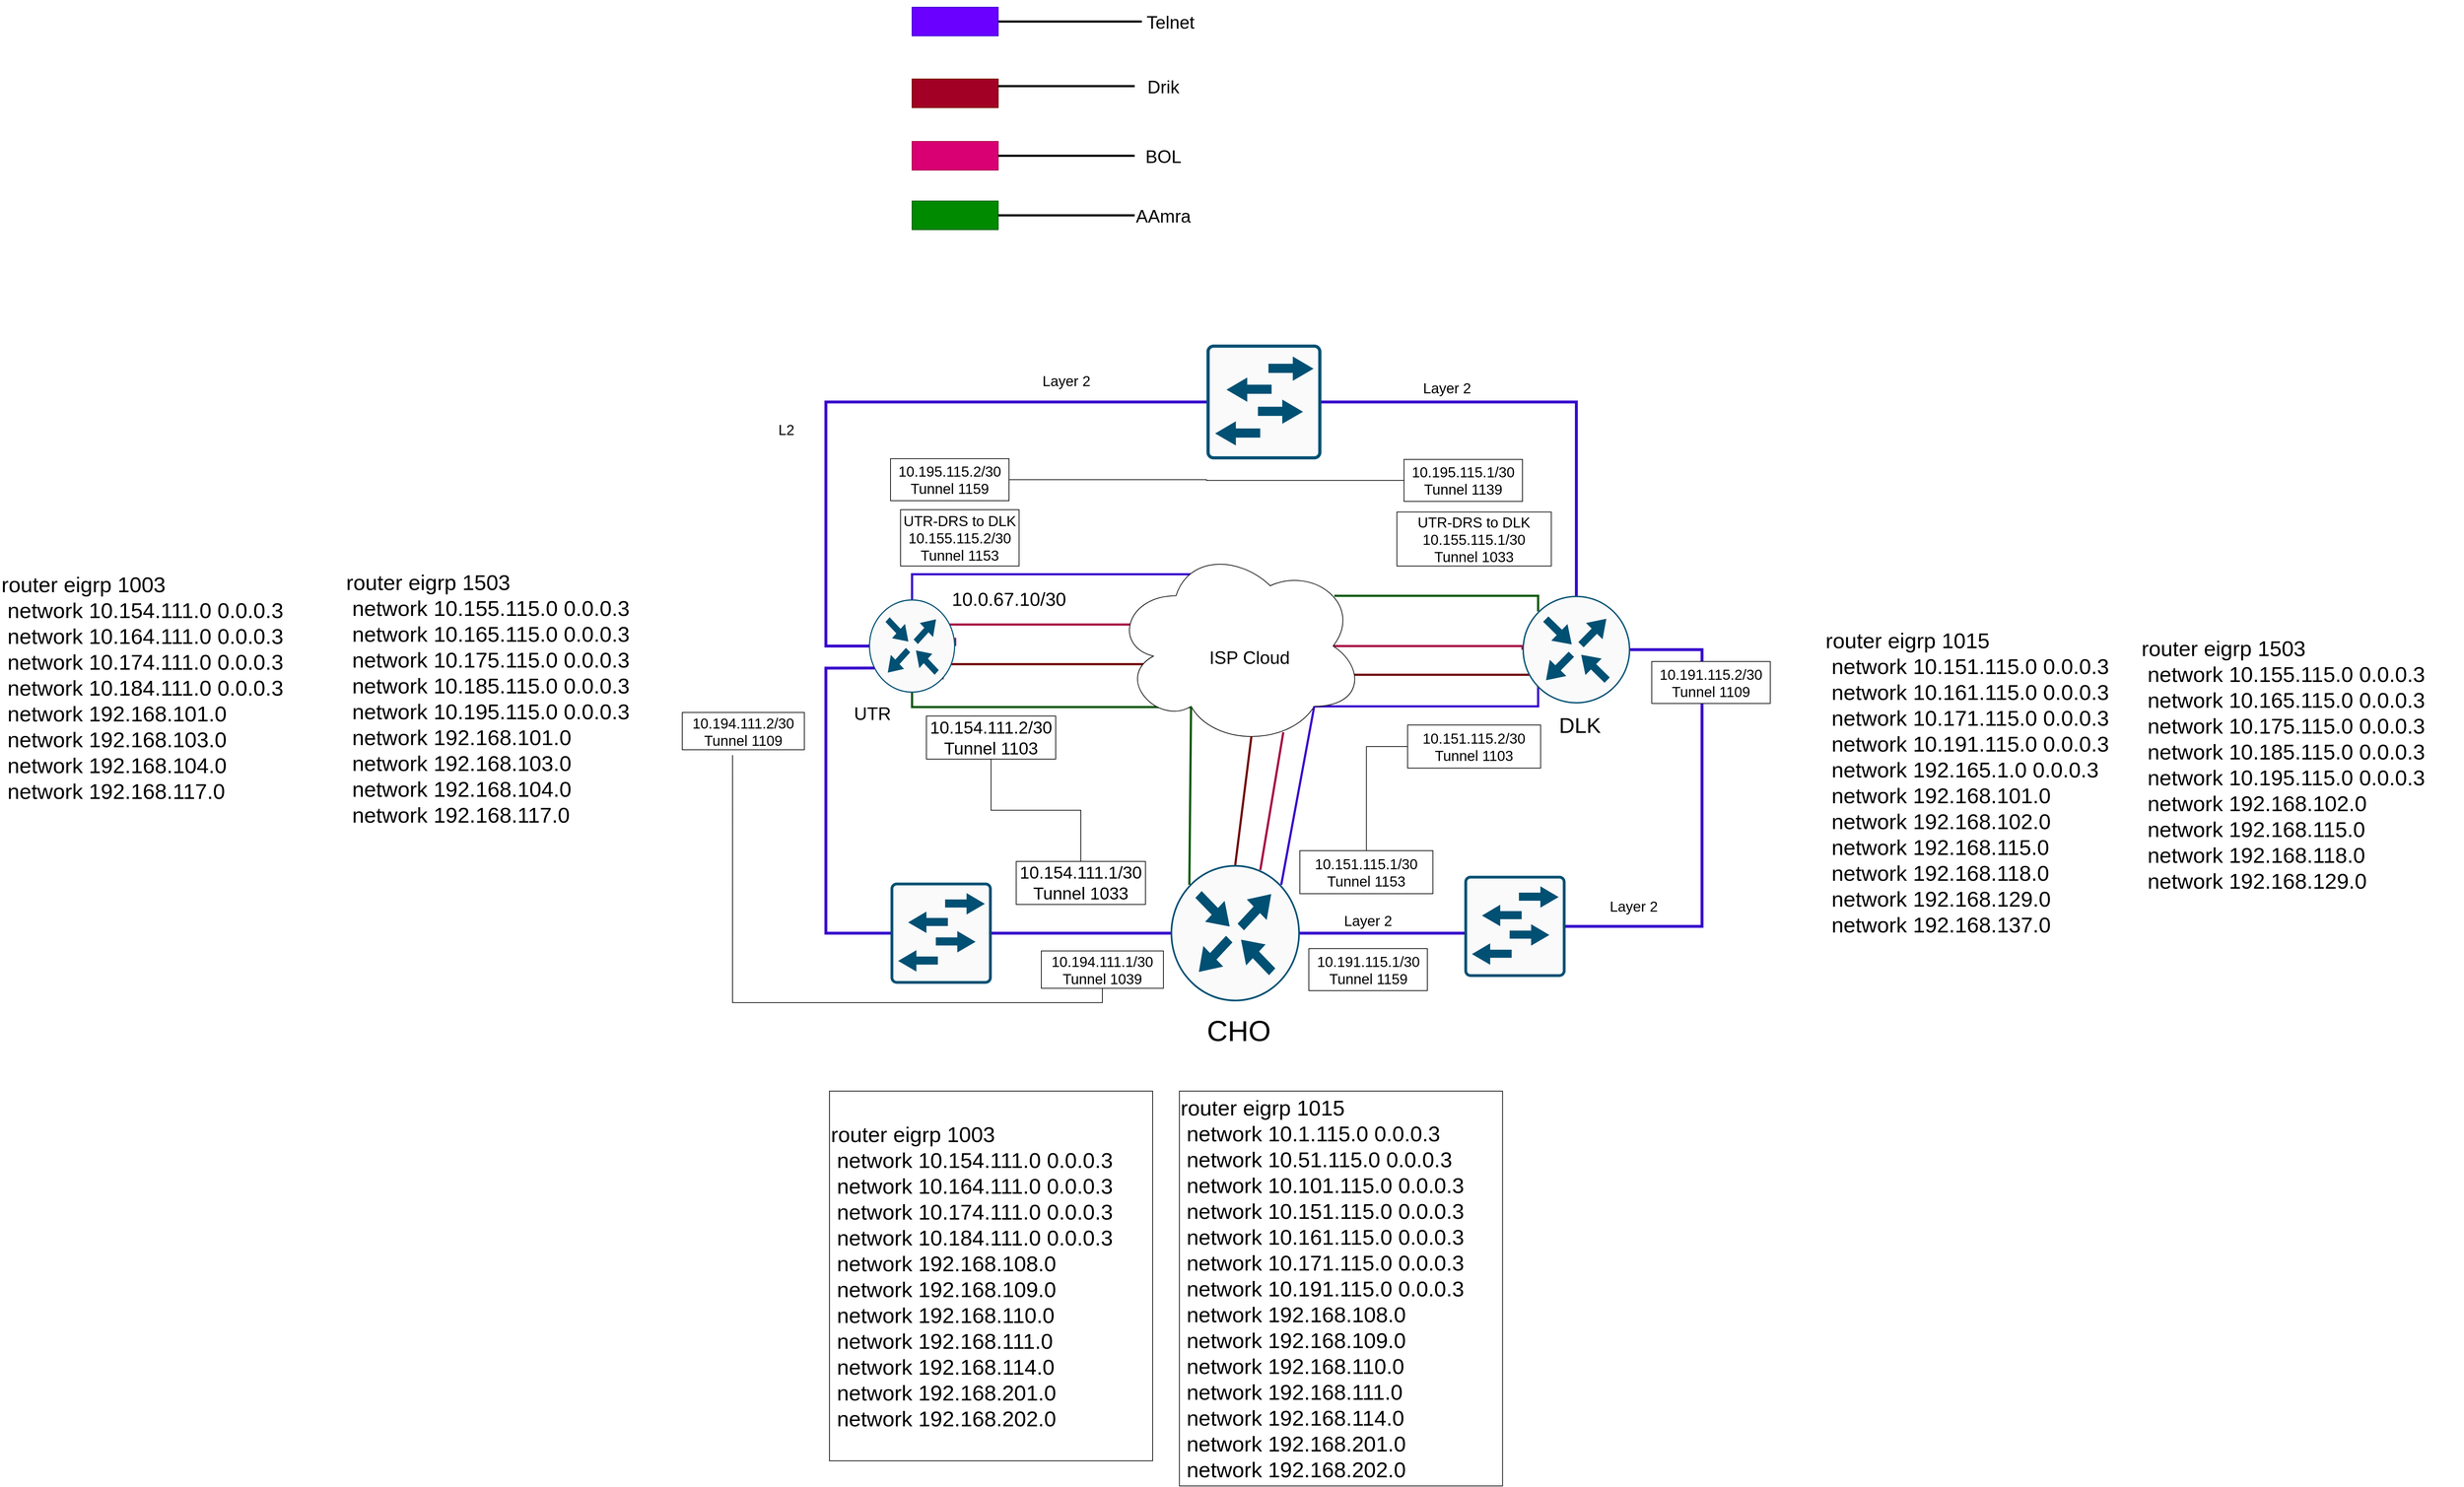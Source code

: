 <mxfile version="14.1.8" type="github">
  <diagram id="HovUr31vIj6W2szHSGUr" name="Page-1">
    <mxGraphModel dx="3436" dy="2000" grid="1" gridSize="10" guides="1" tooltips="1" connect="1" arrows="1" fold="1" page="1" pageScale="1" pageWidth="850" pageHeight="1100" math="0" shadow="0">
      <root>
        <mxCell id="0" />
        <mxCell id="1" parent="0" />
        <mxCell id="WV4xulzHT5Ah9CgMV08h-6" style="edgeStyle=orthogonalEdgeStyle;rounded=0;orthogonalLoop=1;jettySize=auto;html=1;exitX=1;exitY=0.5;exitDx=0;exitDy=0;exitPerimeter=0;entryX=0.114;entryY=0.464;entryDx=0;entryDy=0;entryPerimeter=0;fillColor=#d80073;strokeColor=#A50040;strokeWidth=3;" parent="1" source="WV4xulzHT5Ah9CgMV08h-1" target="WV4xulzHT5Ah9CgMV08h-4" edge="1">
          <mxGeometry relative="1" as="geometry">
            <Array as="points">
              <mxPoint x="-10" y="110" />
              <mxPoint x="-10" y="90" />
              <mxPoint x="260" y="90" />
            </Array>
          </mxGeometry>
        </mxCell>
        <mxCell id="WV4xulzHT5Ah9CgMV08h-7" style="edgeStyle=orthogonalEdgeStyle;rounded=0;orthogonalLoop=1;jettySize=auto;html=1;exitX=0.855;exitY=0.856;exitDx=0;exitDy=0;exitPerimeter=0;entryX=0.314;entryY=0.59;entryDx=0;entryDy=0;entryPerimeter=0;strokeWidth=3;fillColor=#a20025;strokeColor=#6F0000;" parent="1" source="WV4xulzHT5Ah9CgMV08h-1" target="WV4xulzHT5Ah9CgMV08h-4" edge="1">
          <mxGeometry relative="1" as="geometry">
            <Array as="points">
              <mxPoint x="-17" y="145" />
            </Array>
          </mxGeometry>
        </mxCell>
        <mxCell id="WV4xulzHT5Ah9CgMV08h-8" style="edgeStyle=orthogonalEdgeStyle;rounded=0;orthogonalLoop=1;jettySize=auto;html=1;exitX=0.5;exitY=1;exitDx=0;exitDy=0;exitPerimeter=0;entryX=0.486;entryY=0.75;entryDx=0;entryDy=0;entryPerimeter=0;strokeWidth=3;fillColor=#008a00;strokeColor=#005700;" parent="1" source="WV4xulzHT5Ah9CgMV08h-1" target="WV4xulzHT5Ah9CgMV08h-4" edge="1">
          <mxGeometry relative="1" as="geometry">
            <Array as="points">
              <mxPoint x="-60" y="205" />
              <mxPoint x="390" y="205" />
            </Array>
          </mxGeometry>
        </mxCell>
        <mxCell id="WV4xulzHT5Ah9CgMV08h-9" style="edgeStyle=orthogonalEdgeStyle;rounded=0;orthogonalLoop=1;jettySize=auto;html=1;exitX=0.5;exitY=0;exitDx=0;exitDy=0;exitPerimeter=0;entryX=0.314;entryY=0.214;entryDx=0;entryDy=0;entryPerimeter=0;strokeWidth=3;fillColor=#6a00ff;strokeColor=#3700CC;" parent="1" source="WV4xulzHT5Ah9CgMV08h-1" target="WV4xulzHT5Ah9CgMV08h-4" edge="1">
          <mxGeometry relative="1" as="geometry">
            <Array as="points">
              <mxPoint x="-60" y="20" />
              <mxPoint x="330" y="20" />
            </Array>
          </mxGeometry>
        </mxCell>
        <mxCell id="WV4xulzHT5Ah9CgMV08h-11" style="edgeStyle=orthogonalEdgeStyle;rounded=0;orthogonalLoop=1;jettySize=auto;html=1;exitX=0;exitY=0.5;exitDx=0;exitDy=0;exitPerimeter=0;entryX=0;entryY=0.5;entryDx=0;entryDy=0;entryPerimeter=0;strokeWidth=4;fillColor=#6a00ff;strokeColor=#3700CC;endArrow=none;endFill=0;" parent="1" source="WV4xulzHT5Ah9CgMV08h-1" target="WV4xulzHT5Ah9CgMV08h-10" edge="1">
          <mxGeometry relative="1" as="geometry">
            <Array as="points">
              <mxPoint x="-180" y="120" />
              <mxPoint x="-180" y="-220" />
            </Array>
          </mxGeometry>
        </mxCell>
        <mxCell id="WV4xulzHT5Ah9CgMV08h-1" value="" style="points=[[0.5,0,0],[1,0.5,0],[0.5,1,0],[0,0.5,0],[0.145,0.145,0],[0.856,0.145,0],[0.855,0.856,0],[0.145,0.855,0]];verticalLabelPosition=bottom;html=1;verticalAlign=top;align=center;pointerEvents=1;shape=mxgraph.cisco19.rect;prIcon=router;fillColor=#FAFAFA;strokeColor=#005073;" parent="1" vertex="1">
          <mxGeometry x="-120" y="55" width="120" height="130" as="geometry" />
        </mxCell>
        <mxCell id="WV4xulzHT5Ah9CgMV08h-14" style="edgeStyle=orthogonalEdgeStyle;rounded=0;orthogonalLoop=1;jettySize=auto;html=1;exitX=0.145;exitY=0.855;exitDx=0;exitDy=0;exitPerimeter=0;entryX=0.8;entryY=0.8;entryDx=0;entryDy=0;entryPerimeter=0;fillColor=#a20025;strokeColor=#6F0000;strokeWidth=3;" parent="1" source="WV4xulzHT5Ah9CgMV08h-2" target="WV4xulzHT5Ah9CgMV08h-4" edge="1">
          <mxGeometry relative="1" as="geometry">
            <Array as="points">
              <mxPoint x="812" y="160" />
              <mxPoint x="500" y="160" />
            </Array>
          </mxGeometry>
        </mxCell>
        <mxCell id="WV4xulzHT5Ah9CgMV08h-15" style="edgeStyle=orthogonalEdgeStyle;rounded=0;orthogonalLoop=1;jettySize=auto;html=1;exitX=0;exitY=0.5;exitDx=0;exitDy=0;exitPerimeter=0;entryX=0.875;entryY=0.5;entryDx=0;entryDy=0;entryPerimeter=0;endArrow=none;endFill=0;fillColor=#d80073;strokeColor=#A50040;strokeWidth=3;" parent="1" source="WV4xulzHT5Ah9CgMV08h-2" target="WV4xulzHT5Ah9CgMV08h-4" edge="1">
          <mxGeometry relative="1" as="geometry">
            <Array as="points">
              <mxPoint x="790" y="120" />
            </Array>
          </mxGeometry>
        </mxCell>
        <mxCell id="WV4xulzHT5Ah9CgMV08h-16" style="edgeStyle=orthogonalEdgeStyle;rounded=0;orthogonalLoop=1;jettySize=auto;html=1;exitX=0.145;exitY=0.145;exitDx=0;exitDy=0;exitPerimeter=0;entryX=0.88;entryY=0.25;entryDx=0;entryDy=0;entryPerimeter=0;endArrow=none;endFill=0;fillColor=#6a00ff;strokeWidth=3;strokeColor=#005700;" parent="1" source="WV4xulzHT5Ah9CgMV08h-2" target="WV4xulzHT5Ah9CgMV08h-4" edge="1">
          <mxGeometry relative="1" as="geometry">
            <Array as="points">
              <mxPoint x="812" y="50" />
            </Array>
          </mxGeometry>
        </mxCell>
        <mxCell id="WV4xulzHT5Ah9CgMV08h-18" style="edgeStyle=orthogonalEdgeStyle;rounded=0;orthogonalLoop=1;jettySize=auto;html=1;exitX=0.145;exitY=0.855;exitDx=0;exitDy=0;exitPerimeter=0;entryX=0.8;entryY=0.8;entryDx=0;entryDy=0;entryPerimeter=0;endArrow=none;endFill=0;fillColor=#008a00;strokeWidth=3;strokeColor=#3700CC;" parent="1" source="WV4xulzHT5Ah9CgMV08h-2" target="WV4xulzHT5Ah9CgMV08h-4" edge="1">
          <mxGeometry relative="1" as="geometry">
            <Array as="points">
              <mxPoint x="812" y="204" />
            </Array>
          </mxGeometry>
        </mxCell>
        <mxCell id="WV4xulzHT5Ah9CgMV08h-2" value="" style="points=[[0.5,0,0],[1,0.5,0],[0.5,1,0],[0,0.5,0],[0.145,0.145,0],[0.856,0.145,0],[0.855,0.856,0],[0.145,0.855,0]];verticalLabelPosition=bottom;html=1;verticalAlign=top;aspect=fixed;align=center;pointerEvents=1;shape=mxgraph.cisco19.rect;prIcon=router;fillColor=#FAFAFA;strokeColor=#005073;" parent="1" vertex="1">
          <mxGeometry x="790" y="50" width="150" height="150" as="geometry" />
        </mxCell>
        <mxCell id="ZMAOsJ2BBYR87SX-bPeo-2" style="edgeStyle=orthogonalEdgeStyle;rounded=0;orthogonalLoop=1;jettySize=auto;html=1;exitX=1;exitY=0.5;exitDx=0;exitDy=0;exitPerimeter=0;entryX=0.078;entryY=0.567;entryDx=0;entryDy=0;entryPerimeter=0;endArrow=none;endFill=0;strokeWidth=4;fillColor=#6a00ff;strokeColor=#3700CC;" parent="1" source="WV4xulzHT5Ah9CgMV08h-3" target="WV4xulzHT5Ah9CgMV08h-20" edge="1">
          <mxGeometry relative="1" as="geometry" />
        </mxCell>
        <mxCell id="WV4xulzHT5Ah9CgMV08h-3" value="" style="points=[[0.5,0,0],[1,0.5,0],[0.5,1,0],[0,0.5,0],[0.145,0.145,0],[0.856,0.145,0],[0.855,0.856,0],[0.145,0.855,0]];verticalLabelPosition=bottom;html=1;verticalAlign=top;align=center;pointerEvents=1;shape=mxgraph.cisco19.rect;prIcon=router;fillColor=#FAFAFA;strokeColor=#005073;" parent="1" vertex="1">
          <mxGeometry x="300" y="425" width="180" height="190" as="geometry" />
        </mxCell>
        <mxCell id="WV4xulzHT5Ah9CgMV08h-4" value="" style="ellipse;shape=cloud;whiteSpace=wrap;html=1;" parent="1" vertex="1">
          <mxGeometry x="220" y="-20" width="350" height="280" as="geometry" />
        </mxCell>
        <mxCell id="WV4xulzHT5Ah9CgMV08h-13" style="edgeStyle=orthogonalEdgeStyle;rounded=0;orthogonalLoop=1;jettySize=auto;html=1;exitX=1;exitY=0.5;exitDx=0;exitDy=0;exitPerimeter=0;entryX=0.5;entryY=0;entryDx=0;entryDy=0;entryPerimeter=0;strokeWidth=4;fillColor=#6a00ff;strokeColor=#3700CC;endArrow=none;endFill=0;" parent="1" source="WV4xulzHT5Ah9CgMV08h-10" target="WV4xulzHT5Ah9CgMV08h-2" edge="1">
          <mxGeometry relative="1" as="geometry" />
        </mxCell>
        <mxCell id="WV4xulzHT5Ah9CgMV08h-10" value="" style="points=[[0.015,0.015,0],[0.985,0.015,0],[0.985,0.985,0],[0.015,0.985,0],[0.25,0,0],[0.5,0,0],[0.75,0,0],[1,0.25,0],[1,0.5,0],[1,0.75,0],[0.75,1,0],[0.5,1,0],[0.25,1,0],[0,0.75,0],[0,0.5,0],[0,0.25,0]];verticalLabelPosition=bottom;html=1;verticalAlign=top;aspect=fixed;align=center;pointerEvents=1;shape=mxgraph.cisco19.rect;prIcon=l2_switch;fillColor=#FAFAFA;strokeColor=#005073;" parent="1" vertex="1">
          <mxGeometry x="350" y="-300" width="160" height="160" as="geometry" />
        </mxCell>
        <mxCell id="WV4xulzHT5Ah9CgMV08h-21" style="edgeStyle=orthogonalEdgeStyle;rounded=0;orthogonalLoop=1;jettySize=auto;html=1;exitX=1;exitY=0.5;exitDx=0;exitDy=0;exitPerimeter=0;endArrow=none;endFill=0;strokeColor=#3700CC;entryX=0;entryY=0.5;entryDx=0;entryDy=0;entryPerimeter=0;strokeWidth=4;fillColor=#6a00ff;" parent="1" source="WV4xulzHT5Ah9CgMV08h-19" target="WV4xulzHT5Ah9CgMV08h-3" edge="1">
          <mxGeometry relative="1" as="geometry">
            <mxPoint x="290" y="520" as="targetPoint" />
          </mxGeometry>
        </mxCell>
        <mxCell id="WV4xulzHT5Ah9CgMV08h-22" style="edgeStyle=orthogonalEdgeStyle;rounded=0;orthogonalLoop=1;jettySize=auto;html=1;exitX=0;exitY=0.5;exitDx=0;exitDy=0;exitPerimeter=0;entryX=0.064;entryY=0.736;entryDx=0;entryDy=0;entryPerimeter=0;endArrow=none;endFill=0;strokeColor=#3700CC;strokeWidth=4;fillColor=#6a00ff;" parent="1" source="WV4xulzHT5Ah9CgMV08h-19" target="WV4xulzHT5Ah9CgMV08h-1" edge="1">
          <mxGeometry relative="1" as="geometry">
            <Array as="points">
              <mxPoint x="-180" y="520" />
              <mxPoint x="-180" y="151" />
            </Array>
          </mxGeometry>
        </mxCell>
        <mxCell id="WV4xulzHT5Ah9CgMV08h-19" value="" style="points=[[0.015,0.015,0],[0.985,0.015,0],[0.985,0.985,0],[0.015,0.985,0],[0.25,0,0],[0.5,0,0],[0.75,0,0],[1,0.25,0],[1,0.5,0],[1,0.75,0],[0.75,1,0],[0.5,1,0],[0.25,1,0],[0,0.75,0],[0,0.5,0],[0,0.25,0]];verticalLabelPosition=bottom;html=1;verticalAlign=top;aspect=fixed;align=center;pointerEvents=1;shape=mxgraph.cisco19.rect;prIcon=l2_switch;fillColor=#FAFAFA;strokeColor=#005073;" parent="1" vertex="1">
          <mxGeometry x="-90" y="449.5" width="141" height="141" as="geometry" />
        </mxCell>
        <mxCell id="ZMAOsJ2BBYR87SX-bPeo-3" style="edgeStyle=orthogonalEdgeStyle;rounded=0;orthogonalLoop=1;jettySize=auto;html=1;exitX=1;exitY=0.5;exitDx=0;exitDy=0;exitPerimeter=0;entryX=1;entryY=0.5;entryDx=0;entryDy=0;entryPerimeter=0;endArrow=none;endFill=0;strokeWidth=4;fillColor=#6a00ff;strokeColor=#3700CC;" parent="1" source="WV4xulzHT5Ah9CgMV08h-20" target="WV4xulzHT5Ah9CgMV08h-2" edge="1">
          <mxGeometry relative="1" as="geometry">
            <Array as="points">
              <mxPoint x="1040" y="511" />
              <mxPoint x="1040" y="125" />
            </Array>
          </mxGeometry>
        </mxCell>
        <mxCell id="WV4xulzHT5Ah9CgMV08h-20" value="" style="points=[[0.015,0.015,0],[0.985,0.015,0],[0.985,0.985,0],[0.015,0.985,0],[0.25,0,0],[0.5,0,0],[0.75,0,0],[1,0.25,0],[1,0.5,0],[1,0.75,0],[0.75,1,0],[0.5,1,0],[0.25,1,0],[0,0.75,0],[0,0.5,0],[0,0.25,0]];verticalLabelPosition=bottom;html=1;verticalAlign=top;aspect=fixed;align=center;pointerEvents=1;shape=mxgraph.cisco19.rect;prIcon=l2_switch;fillColor=#FAFAFA;strokeColor=#005073;" parent="1" vertex="1">
          <mxGeometry x="709" y="440" width="141" height="141" as="geometry" />
        </mxCell>
        <mxCell id="ZMAOsJ2BBYR87SX-bPeo-1" value="&lt;font style=&quot;font-size: 25px&quot;&gt;ISP Cloud&lt;/font&gt;" style="text;html=1;strokeColor=none;fillColor=none;align=center;verticalAlign=middle;whiteSpace=wrap;rounded=0;" parent="1" vertex="1">
          <mxGeometry x="340" y="100" width="140" height="70" as="geometry" />
        </mxCell>
        <mxCell id="ZMAOsJ2BBYR87SX-bPeo-11" value="" style="endArrow=none;html=1;entryX=0.31;entryY=0.8;entryDx=0;entryDy=0;entryPerimeter=0;exitX=0.145;exitY=0.145;exitDx=0;exitDy=0;exitPerimeter=0;fillColor=#008a00;strokeColor=#005700;strokeWidth=3;" parent="1" source="WV4xulzHT5Ah9CgMV08h-3" target="WV4xulzHT5Ah9CgMV08h-4" edge="1">
          <mxGeometry width="50" height="50" relative="1" as="geometry">
            <mxPoint x="210" y="380" as="sourcePoint" />
            <mxPoint x="260" y="330" as="targetPoint" />
          </mxGeometry>
        </mxCell>
        <mxCell id="ZMAOsJ2BBYR87SX-bPeo-12" value="" style="endArrow=none;html=1;entryX=0.8;entryY=0.8;entryDx=0;entryDy=0;entryPerimeter=0;exitX=0.856;exitY=0.145;exitDx=0;exitDy=0;exitPerimeter=0;fillColor=#6a00ff;strokeColor=#3700CC;strokeWidth=3;" parent="1" source="WV4xulzHT5Ah9CgMV08h-3" target="WV4xulzHT5Ah9CgMV08h-4" edge="1">
          <mxGeometry width="50" height="50" relative="1" as="geometry">
            <mxPoint x="490" y="350" as="sourcePoint" />
            <mxPoint x="540" y="300" as="targetPoint" />
          </mxGeometry>
        </mxCell>
        <mxCell id="ZMAOsJ2BBYR87SX-bPeo-13" value="" style="endArrow=none;html=1;entryX=0.677;entryY=0.929;entryDx=0;entryDy=0;entryPerimeter=0;exitX=0.694;exitY=0.037;exitDx=0;exitDy=0;exitPerimeter=0;strokeWidth=3;fillColor=#d80073;strokeColor=#A50040;" parent="1" source="WV4xulzHT5Ah9CgMV08h-3" target="WV4xulzHT5Ah9CgMV08h-4" edge="1">
          <mxGeometry width="50" height="50" relative="1" as="geometry">
            <mxPoint x="180" y="350" as="sourcePoint" />
            <mxPoint x="230" y="300" as="targetPoint" />
          </mxGeometry>
        </mxCell>
        <mxCell id="ZMAOsJ2BBYR87SX-bPeo-14" value="" style="endArrow=none;html=1;entryX=0.55;entryY=0.95;entryDx=0;entryDy=0;entryPerimeter=0;exitX=0.5;exitY=0;exitDx=0;exitDy=0;exitPerimeter=0;strokeWidth=3;fillColor=#a20025;strokeColor=#6F0000;" parent="1" source="WV4xulzHT5Ah9CgMV08h-3" target="WV4xulzHT5Ah9CgMV08h-4" edge="1">
          <mxGeometry width="50" height="50" relative="1" as="geometry">
            <mxPoint x="360" y="350" as="sourcePoint" />
            <mxPoint x="410" y="300" as="targetPoint" />
          </mxGeometry>
        </mxCell>
        <mxCell id="ZMAOsJ2BBYR87SX-bPeo-15" value="&lt;font style=&quot;font-size: 40px&quot;&gt;CHO&lt;/font&gt;" style="text;html=1;strokeColor=none;fillColor=none;align=center;verticalAlign=middle;whiteSpace=wrap;rounded=0;" parent="1" vertex="1">
          <mxGeometry x="350" y="620" width="90" height="70" as="geometry" />
        </mxCell>
        <mxCell id="ZMAOsJ2BBYR87SX-bPeo-16" value="&lt;font style=&quot;font-size: 30px&quot;&gt;DLK&lt;/font&gt;" style="text;html=1;strokeColor=none;fillColor=none;align=center;verticalAlign=middle;whiteSpace=wrap;rounded=0;" parent="1" vertex="1">
          <mxGeometry x="820" y="210" width="100" height="40" as="geometry" />
        </mxCell>
        <mxCell id="ZMAOsJ2BBYR87SX-bPeo-17" value="&lt;font style=&quot;font-size: 25px&quot;&gt;UTR&lt;/font&gt;" style="text;html=1;strokeColor=none;fillColor=none;align=center;verticalAlign=middle;whiteSpace=wrap;rounded=0;" parent="1" vertex="1">
          <mxGeometry x="-155.5" y="200" width="79.5" height="25" as="geometry" />
        </mxCell>
        <mxCell id="ZMAOsJ2BBYR87SX-bPeo-23" value="&lt;font style=&quot;font-size: 20px&quot;&gt;L2&lt;/font&gt;" style="text;html=1;strokeColor=none;fillColor=none;align=center;verticalAlign=middle;whiteSpace=wrap;rounded=0;" parent="1" vertex="1">
          <mxGeometry x="-260" y="-200" width="50" height="35" as="geometry" />
        </mxCell>
        <mxCell id="ZMAOsJ2BBYR87SX-bPeo-35" style="edgeStyle=orthogonalEdgeStyle;rounded=0;orthogonalLoop=1;jettySize=auto;html=1;exitX=1;exitY=0.5;exitDx=0;exitDy=0;entryX=0;entryY=0.5;entryDx=0;entryDy=0;endArrow=none;endFill=0;strokeWidth=3;" parent="1" source="ZMAOsJ2BBYR87SX-bPeo-26" target="ZMAOsJ2BBYR87SX-bPeo-31" edge="1">
          <mxGeometry relative="1" as="geometry" />
        </mxCell>
        <mxCell id="ZMAOsJ2BBYR87SX-bPeo-26" value="" style="rounded=0;whiteSpace=wrap;html=1;fillColor=#6a00ff;strokeColor=#3700CC;fontColor=#ffffff;" parent="1" vertex="1">
          <mxGeometry x="-60" y="-770" width="120" height="40" as="geometry" />
        </mxCell>
        <mxCell id="ZMAOsJ2BBYR87SX-bPeo-27" value="" style="rounded=0;whiteSpace=wrap;html=1;fillColor=#d80073;strokeColor=#A50040;fontColor=#ffffff;" parent="1" vertex="1">
          <mxGeometry x="-60" y="-583" width="120" height="40" as="geometry" />
        </mxCell>
        <mxCell id="ZMAOsJ2BBYR87SX-bPeo-28" value="" style="rounded=0;whiteSpace=wrap;html=1;fillColor=#008a00;strokeColor=#005700;fontColor=#ffffff;" parent="1" vertex="1">
          <mxGeometry x="-60" y="-500" width="120" height="40" as="geometry" />
        </mxCell>
        <mxCell id="ZMAOsJ2BBYR87SX-bPeo-29" value="" style="rounded=0;whiteSpace=wrap;html=1;fillColor=#a20025;strokeColor=#6F0000;fontColor=#ffffff;" parent="1" vertex="1">
          <mxGeometry x="-60" y="-670" width="120" height="40" as="geometry" />
        </mxCell>
        <mxCell id="ZMAOsJ2BBYR87SX-bPeo-31" value="&lt;font style=&quot;font-size: 25px&quot;&gt;Telnet&lt;/font&gt;" style="text;html=1;strokeColor=none;fillColor=none;align=center;verticalAlign=middle;whiteSpace=wrap;rounded=0;" parent="1" vertex="1">
          <mxGeometry x="260" y="-780" width="80" height="60" as="geometry" />
        </mxCell>
        <mxCell id="ZMAOsJ2BBYR87SX-bPeo-36" style="edgeStyle=orthogonalEdgeStyle;rounded=0;orthogonalLoop=1;jettySize=auto;html=1;exitX=0;exitY=0.5;exitDx=0;exitDy=0;entryX=1;entryY=0.25;entryDx=0;entryDy=0;endArrow=none;endFill=0;strokeWidth=3;" parent="1" source="ZMAOsJ2BBYR87SX-bPeo-32" target="ZMAOsJ2BBYR87SX-bPeo-29" edge="1">
          <mxGeometry relative="1" as="geometry" />
        </mxCell>
        <mxCell id="ZMAOsJ2BBYR87SX-bPeo-32" value="&lt;font style=&quot;font-size: 25px&quot;&gt;Drik&lt;/font&gt;" style="text;html=1;strokeColor=none;fillColor=none;align=center;verticalAlign=middle;whiteSpace=wrap;rounded=0;" parent="1" vertex="1">
          <mxGeometry x="250" y="-690" width="80" height="60" as="geometry" />
        </mxCell>
        <mxCell id="ZMAOsJ2BBYR87SX-bPeo-39" style="edgeStyle=orthogonalEdgeStyle;rounded=0;orthogonalLoop=1;jettySize=auto;html=1;exitX=0;exitY=0.5;exitDx=0;exitDy=0;entryX=1;entryY=0.5;entryDx=0;entryDy=0;endArrow=none;endFill=0;strokeWidth=3;" parent="1" source="ZMAOsJ2BBYR87SX-bPeo-33" target="ZMAOsJ2BBYR87SX-bPeo-27" edge="1">
          <mxGeometry relative="1" as="geometry" />
        </mxCell>
        <mxCell id="ZMAOsJ2BBYR87SX-bPeo-33" value="&lt;font style=&quot;font-size: 25px&quot;&gt;BOL&lt;/font&gt;" style="text;html=1;strokeColor=none;fillColor=none;align=center;verticalAlign=middle;whiteSpace=wrap;rounded=0;" parent="1" vertex="1">
          <mxGeometry x="250" y="-593" width="80" height="60" as="geometry" />
        </mxCell>
        <mxCell id="ZMAOsJ2BBYR87SX-bPeo-38" style="edgeStyle=orthogonalEdgeStyle;rounded=0;orthogonalLoop=1;jettySize=auto;html=1;entryX=1;entryY=0.5;entryDx=0;entryDy=0;endArrow=none;endFill=0;strokeWidth=3;" parent="1" source="ZMAOsJ2BBYR87SX-bPeo-34" target="ZMAOsJ2BBYR87SX-bPeo-28" edge="1">
          <mxGeometry relative="1" as="geometry" />
        </mxCell>
        <mxCell id="ZMAOsJ2BBYR87SX-bPeo-34" value="&lt;font style=&quot;font-size: 25px&quot;&gt;AAmra&lt;/font&gt;" style="text;html=1;strokeColor=none;fillColor=none;align=center;verticalAlign=middle;whiteSpace=wrap;rounded=0;" parent="1" vertex="1">
          <mxGeometry x="250" y="-510" width="80" height="60" as="geometry" />
        </mxCell>
        <mxCell id="ZMAOsJ2BBYR87SX-bPeo-52" value="&lt;span style=&quot;font-size: 26px&quot;&gt;10.0.67.10/30&lt;/span&gt;" style="text;html=1;strokeColor=none;fillColor=none;align=center;verticalAlign=middle;whiteSpace=wrap;rounded=0;" parent="1" vertex="1">
          <mxGeometry x="-10.5" y="30" width="170" height="50" as="geometry" />
        </mxCell>
        <mxCell id="ZMAOsJ2BBYR87SX-bPeo-58" value="&lt;div style=&quot;font-size: 30px&quot;&gt;&lt;font style=&quot;font-size: 30px&quot;&gt;router eigrp 1003&lt;/font&gt;&lt;/div&gt;&lt;div style=&quot;font-size: 30px&quot;&gt;&lt;font style=&quot;font-size: 30px&quot;&gt;&amp;nbsp;network 10.154.111.0 0.0.0.3&lt;/font&gt;&lt;/div&gt;&lt;div style=&quot;font-size: 30px&quot;&gt;&lt;font style=&quot;font-size: 30px&quot;&gt;&amp;nbsp;network 10.164.111.0 0.0.0.3&lt;/font&gt;&lt;/div&gt;&lt;div style=&quot;font-size: 30px&quot;&gt;&lt;font style=&quot;font-size: 30px&quot;&gt;&amp;nbsp;network 10.174.111.0 0.0.0.3&lt;/font&gt;&lt;/div&gt;&lt;div style=&quot;font-size: 30px&quot;&gt;&lt;font style=&quot;font-size: 30px&quot;&gt;&amp;nbsp;network 10.184.111.0 0.0.0.3&lt;/font&gt;&lt;/div&gt;&lt;div style=&quot;font-size: 30px&quot;&gt;&lt;font style=&quot;font-size: 30px&quot;&gt;&amp;nbsp;network 192.168.108.0&lt;/font&gt;&lt;/div&gt;&lt;div style=&quot;font-size: 30px&quot;&gt;&lt;font style=&quot;font-size: 30px&quot;&gt;&amp;nbsp;network 192.168.109.0&lt;/font&gt;&lt;/div&gt;&lt;div style=&quot;font-size: 30px&quot;&gt;&lt;font style=&quot;font-size: 30px&quot;&gt;&amp;nbsp;network 192.168.110.0&lt;/font&gt;&lt;/div&gt;&lt;div style=&quot;font-size: 30px&quot;&gt;&lt;font style=&quot;font-size: 30px&quot;&gt;&amp;nbsp;network 192.168.111.0&lt;/font&gt;&lt;/div&gt;&lt;div style=&quot;font-size: 30px&quot;&gt;&lt;font style=&quot;font-size: 30px&quot;&gt;&amp;nbsp;network 192.168.114.0&lt;/font&gt;&lt;/div&gt;&lt;div style=&quot;font-size: 30px&quot;&gt;&lt;font style=&quot;font-size: 30px&quot;&gt;&amp;nbsp;network 192.168.201.0&lt;/font&gt;&lt;/div&gt;&lt;div style=&quot;font-size: 30px&quot;&gt;&lt;font style=&quot;font-size: 30px&quot;&gt;&amp;nbsp;network 192.168.202.0&lt;/font&gt;&lt;/div&gt;" style="text;html=1;fillColor=none;align=left;verticalAlign=middle;whiteSpace=wrap;rounded=0;strokeColor=#000000;" parent="1" vertex="1">
          <mxGeometry x="-175" y="740" width="450" height="515" as="geometry" />
        </mxCell>
        <mxCell id="22ynst1UL7vFinpxPaT7-3" style="edgeStyle=orthogonalEdgeStyle;rounded=0;orthogonalLoop=1;jettySize=auto;html=1;exitX=0.5;exitY=0;exitDx=0;exitDy=0;entryX=0.5;entryY=1;entryDx=0;entryDy=0;endArrow=none;endFill=0;" edge="1" parent="1" source="ZMAOsJ2BBYR87SX-bPeo-59" target="ZMAOsJ2BBYR87SX-bPeo-72">
          <mxGeometry relative="1" as="geometry" />
        </mxCell>
        <mxCell id="ZMAOsJ2BBYR87SX-bPeo-59" value="&lt;font&gt;&lt;span style=&quot;font-size: 24px&quot;&gt;10.154.111.1/30&lt;/span&gt;&lt;br&gt;&lt;span style=&quot;font-size: 24px&quot;&gt;Tunnel 1033&lt;/span&gt;&lt;br&gt;&lt;/font&gt;" style="text;html=1;fillColor=none;align=center;verticalAlign=middle;whiteSpace=wrap;rounded=0;strokeColor=#000000;" parent="1" vertex="1">
          <mxGeometry x="85" y="420" width="180" height="60" as="geometry" />
        </mxCell>
        <mxCell id="22ynst1UL7vFinpxPaT7-5" style="edgeStyle=orthogonalEdgeStyle;rounded=0;orthogonalLoop=1;jettySize=auto;html=1;exitX=0.5;exitY=1;exitDx=0;exitDy=0;entryX=0.412;entryY=1.144;entryDx=0;entryDy=0;entryPerimeter=0;endArrow=none;endFill=0;" edge="1" parent="1" source="ZMAOsJ2BBYR87SX-bPeo-61" target="ZMAOsJ2BBYR87SX-bPeo-75">
          <mxGeometry relative="1" as="geometry" />
        </mxCell>
        <mxCell id="ZMAOsJ2BBYR87SX-bPeo-61" value="&lt;font style=&quot;font-size: 20px&quot;&gt;10.194.111.1/30&lt;br&gt;Tunnel 1039&lt;br&gt;&lt;/font&gt;" style="text;html=1;align=center;verticalAlign=middle;whiteSpace=wrap;rounded=0;strokeColor=#000000;fillColor=#ffffff;" parent="1" vertex="1">
          <mxGeometry x="120" y="544.75" width="170" height="52" as="geometry" />
        </mxCell>
        <mxCell id="ZMAOsJ2BBYR87SX-bPeo-64" value="&lt;font style=&quot;font-size: 20px&quot;&gt;&lt;span&gt;10.151.115.1/30&lt;/span&gt;&lt;br&gt;&lt;span&gt;Tunnel 1153&lt;/span&gt;&lt;br&gt;&lt;/font&gt;" style="text;html=1;fillColor=none;align=center;verticalAlign=middle;whiteSpace=wrap;rounded=0;strokeColor=#000000;" parent="1" vertex="1">
          <mxGeometry x="480" y="405" width="185.25" height="60" as="geometry" />
        </mxCell>
        <mxCell id="22ynst1UL7vFinpxPaT7-2" style="edgeStyle=orthogonalEdgeStyle;rounded=0;orthogonalLoop=1;jettySize=auto;html=1;exitX=0;exitY=0.5;exitDx=0;exitDy=0;endArrow=none;endFill=0;" edge="1" parent="1" source="ZMAOsJ2BBYR87SX-bPeo-67" target="ZMAOsJ2BBYR87SX-bPeo-64">
          <mxGeometry relative="1" as="geometry" />
        </mxCell>
        <mxCell id="ZMAOsJ2BBYR87SX-bPeo-67" value="&lt;font style=&quot;font-size: 20px&quot;&gt;&lt;span&gt;10.151.115.2/30&lt;/span&gt;&lt;br&gt;&lt;span&gt;Tunnel 1103&lt;/span&gt;&lt;br&gt;&lt;/font&gt;" style="text;html=1;fillColor=none;align=center;verticalAlign=middle;whiteSpace=wrap;rounded=0;strokeColor=#000000;" parent="1" vertex="1">
          <mxGeometry x="630" y="230" width="185.25" height="60" as="geometry" />
        </mxCell>
        <mxCell id="ZMAOsJ2BBYR87SX-bPeo-68" value="&lt;font style=&quot;font-size: 20px&quot;&gt;&lt;span&gt;10.191.115.2/30&lt;/span&gt;&lt;br&gt;&lt;span&gt;Tunnel 1109&lt;/span&gt;&lt;br&gt;&lt;/font&gt;" style="text;html=1;align=center;verticalAlign=middle;whiteSpace=wrap;rounded=0;strokeColor=#000000;fillColor=#ffffff;" parent="1" vertex="1">
          <mxGeometry x="970" y="141.5" width="165" height="58.5" as="geometry" />
        </mxCell>
        <mxCell id="ZMAOsJ2BBYR87SX-bPeo-69" value="&lt;font&gt;&lt;span style=&quot;font-size: 20px&quot;&gt;10.195.115.1/30&lt;/span&gt;&lt;br&gt;&lt;span style=&quot;font-size: 20px&quot;&gt;Tunnel 1139&lt;/span&gt;&lt;br&gt;&lt;/font&gt;" style="text;html=1;fillColor=none;align=center;verticalAlign=middle;whiteSpace=wrap;rounded=0;strokeColor=#000000;" parent="1" vertex="1">
          <mxGeometry x="625" y="-140" width="165" height="58.5" as="geometry" />
        </mxCell>
        <mxCell id="ZMAOsJ2BBYR87SX-bPeo-70" value="&lt;font&gt;&lt;span style=&quot;font-size: 20px&quot;&gt;UTR-DRS to DLK&lt;br&gt;10.155.115.1/30&lt;/span&gt;&lt;br&gt;&lt;span style=&quot;font-size: 20px&quot;&gt;Tunnel 1033&lt;/span&gt;&lt;br&gt;&lt;/font&gt;" style="text;html=1;fillColor=none;align=center;verticalAlign=middle;whiteSpace=wrap;rounded=0;strokeColor=#000000;" parent="1" vertex="1">
          <mxGeometry x="615.12" y="-66.75" width="215" height="75.25" as="geometry" />
        </mxCell>
        <mxCell id="ZMAOsJ2BBYR87SX-bPeo-71" value="&lt;font&gt;&lt;span style=&quot;font-size: 20px&quot;&gt;UTR-DRS to DLK&lt;br&gt;10.155.115.2/30&lt;/span&gt;&lt;br&gt;&lt;span style=&quot;font-size: 20px&quot;&gt;Tunnel 1153&lt;/span&gt;&lt;br&gt;&lt;/font&gt;" style="text;html=1;fillColor=none;align=center;verticalAlign=middle;whiteSpace=wrap;rounded=0;strokeColor=#000000;" parent="1" vertex="1">
          <mxGeometry x="-76" y="-70" width="165" height="78.5" as="geometry" />
        </mxCell>
        <mxCell id="ZMAOsJ2BBYR87SX-bPeo-72" value="&lt;font&gt;&lt;span style=&quot;font-size: 24px&quot;&gt;10.154.111.2/30&lt;/span&gt;&lt;br&gt;&lt;span style=&quot;font-size: 24px&quot;&gt;Tunnel 1103&lt;/span&gt;&lt;br&gt;&lt;/font&gt;" style="text;html=1;fillColor=none;align=center;verticalAlign=middle;whiteSpace=wrap;rounded=0;strokeColor=#000000;" parent="1" vertex="1">
          <mxGeometry x="-40" y="217.5" width="180" height="60" as="geometry" />
        </mxCell>
        <mxCell id="ZMAOsJ2BBYR87SX-bPeo-75" value="&lt;font style=&quot;font-size: 20px&quot;&gt;10.194.111.2/30&lt;br&gt;Tunnel 1109&lt;br&gt;&lt;/font&gt;" style="text;html=1;fillColor=none;align=center;verticalAlign=middle;whiteSpace=wrap;rounded=0;strokeColor=#000000;" parent="1" vertex="1">
          <mxGeometry x="-380" y="212.5" width="170" height="52" as="geometry" />
        </mxCell>
        <mxCell id="22ynst1UL7vFinpxPaT7-6" style="edgeStyle=orthogonalEdgeStyle;rounded=0;orthogonalLoop=1;jettySize=auto;html=1;exitX=1;exitY=0.5;exitDx=0;exitDy=0;entryX=0;entryY=0.5;entryDx=0;entryDy=0;endArrow=none;endFill=0;" edge="1" parent="1" source="ZMAOsJ2BBYR87SX-bPeo-76" target="ZMAOsJ2BBYR87SX-bPeo-69">
          <mxGeometry relative="1" as="geometry" />
        </mxCell>
        <mxCell id="ZMAOsJ2BBYR87SX-bPeo-76" value="&lt;font&gt;&lt;span style=&quot;font-size: 20px&quot;&gt;10.195.115.2/30&lt;/span&gt;&lt;br&gt;&lt;span style=&quot;font-size: 20px&quot;&gt;Tunnel 1159&lt;/span&gt;&lt;br&gt;&lt;/font&gt;" style="text;html=1;fillColor=none;align=center;verticalAlign=middle;whiteSpace=wrap;rounded=0;strokeColor=#000000;" parent="1" vertex="1">
          <mxGeometry x="-90" y="-141" width="165" height="58.5" as="geometry" />
        </mxCell>
        <mxCell id="ZMAOsJ2BBYR87SX-bPeo-77" value="&lt;div style=&quot;font-size: 30px&quot;&gt;&lt;div&gt;router eigrp 1015&lt;/div&gt;&lt;div&gt;&amp;nbsp;network 10.1.115.0 0.0.0.3&lt;/div&gt;&lt;div&gt;&amp;nbsp;network 10.51.115.0 0.0.0.3&lt;/div&gt;&lt;div&gt;&amp;nbsp;network 10.101.115.0 0.0.0.3&lt;/div&gt;&lt;div&gt;&amp;nbsp;network 10.151.115.0 0.0.0.3&lt;/div&gt;&lt;div&gt;&amp;nbsp;network 10.161.115.0 0.0.0.3&lt;/div&gt;&lt;div&gt;&amp;nbsp;network 10.171.115.0 0.0.0.3&lt;/div&gt;&lt;div&gt;&amp;nbsp;network 10.191.115.0 0.0.0.3&lt;/div&gt;&lt;div&gt;&amp;nbsp;network 192.168.108.0&lt;/div&gt;&lt;div&gt;&amp;nbsp;network 192.168.109.0&lt;/div&gt;&lt;div&gt;&amp;nbsp;network 192.168.110.0&lt;/div&gt;&lt;div&gt;&amp;nbsp;network 192.168.111.0&lt;/div&gt;&lt;div&gt;&amp;nbsp;network 192.168.114.0&lt;/div&gt;&lt;div&gt;&amp;nbsp;network 192.168.201.0&lt;/div&gt;&lt;div&gt;&amp;nbsp;network 192.168.202.0&lt;/div&gt;&lt;/div&gt;" style="text;html=1;fillColor=none;align=left;verticalAlign=middle;whiteSpace=wrap;rounded=0;strokeColor=#000000;" parent="1" vertex="1">
          <mxGeometry x="312.25" y="740" width="450" height="550" as="geometry" />
        </mxCell>
        <mxCell id="ZMAOsJ2BBYR87SX-bPeo-78" value="&lt;div style=&quot;font-size: 30px&quot;&gt;&lt;div&gt;router eigrp 1015&lt;/div&gt;&lt;div&gt;&amp;nbsp;network 10.151.115.0 0.0.0.3&lt;/div&gt;&lt;div&gt;&amp;nbsp;network 10.161.115.0 0.0.0.3&lt;/div&gt;&lt;div&gt;&amp;nbsp;network 10.171.115.0 0.0.0.3&lt;/div&gt;&lt;div&gt;&amp;nbsp;network 10.191.115.0 0.0.0.3&lt;/div&gt;&lt;div&gt;&amp;nbsp;network 192.165.1.0 0.0.0.3&lt;/div&gt;&lt;div&gt;&amp;nbsp;network 192.168.101.0&lt;/div&gt;&lt;div&gt;&amp;nbsp;network 192.168.102.0&lt;/div&gt;&lt;div&gt;&amp;nbsp;network 192.168.115.0&lt;/div&gt;&lt;div&gt;&amp;nbsp;network 192.168.118.0&lt;/div&gt;&lt;div&gt;&amp;nbsp;network 192.168.129.0&lt;/div&gt;&lt;div&gt;&amp;nbsp;network 192.168.137.0&lt;/div&gt;&lt;/div&gt;" style="text;html=1;strokeColor=none;fillColor=none;align=left;verticalAlign=middle;whiteSpace=wrap;rounded=0;" parent="1" vertex="1">
          <mxGeometry x="1210" y="70" width="450" height="480" as="geometry" />
        </mxCell>
        <mxCell id="ZMAOsJ2BBYR87SX-bPeo-79" value="&lt;div style=&quot;font-size: 30px&quot;&gt;&lt;div&gt;router eigrp 1503&lt;/div&gt;&lt;div&gt;&amp;nbsp;network 10.155.115.0 0.0.0.3&lt;/div&gt;&lt;div&gt;&amp;nbsp;network 10.165.115.0 0.0.0.3&lt;/div&gt;&lt;div&gt;&amp;nbsp;network 10.175.115.0 0.0.0.3&lt;/div&gt;&lt;div&gt;&amp;nbsp;network 10.185.115.0 0.0.0.3&lt;/div&gt;&lt;div&gt;&amp;nbsp;network 10.195.115.0 0.0.0.3&lt;/div&gt;&lt;div&gt;&amp;nbsp;network 192.168.102.0&lt;/div&gt;&lt;div&gt;&amp;nbsp;network 192.168.115.0&lt;/div&gt;&lt;div&gt;&amp;nbsp;network 192.168.118.0&lt;/div&gt;&lt;div&gt;&amp;nbsp;network 192.168.129.0&lt;/div&gt;&lt;/div&gt;" style="text;html=1;strokeColor=none;fillColor=none;align=left;verticalAlign=middle;whiteSpace=wrap;rounded=0;" parent="1" vertex="1">
          <mxGeometry x="1650" y="80" width="450" height="410" as="geometry" />
        </mxCell>
        <mxCell id="ZMAOsJ2BBYR87SX-bPeo-80" value="&lt;div style=&quot;font-size: 30px&quot;&gt;&lt;div&gt;router eigrp 1503&lt;/div&gt;&lt;div&gt;&amp;nbsp;network 10.155.115.0 0.0.0.3&lt;/div&gt;&lt;div&gt;&amp;nbsp;network 10.165.115.0 0.0.0.3&lt;/div&gt;&lt;div&gt;&amp;nbsp;network 10.175.115.0 0.0.0.3&lt;/div&gt;&lt;div&gt;&amp;nbsp;network 10.185.115.0 0.0.0.3&lt;/div&gt;&lt;div&gt;&amp;nbsp;network 10.195.115.0 0.0.0.3&lt;/div&gt;&lt;div&gt;&amp;nbsp;network 192.168.101.0&lt;/div&gt;&lt;div&gt;&amp;nbsp;network 192.168.103.0&lt;/div&gt;&lt;div&gt;&amp;nbsp;network 192.168.104.0&lt;/div&gt;&lt;div&gt;&amp;nbsp;network 192.168.117.0&lt;/div&gt;&lt;/div&gt;" style="text;html=1;strokeColor=none;fillColor=none;align=left;verticalAlign=middle;whiteSpace=wrap;rounded=0;" parent="1" vertex="1">
          <mxGeometry x="-850" y="-35" width="450" height="455" as="geometry" />
        </mxCell>
        <mxCell id="ZMAOsJ2BBYR87SX-bPeo-81" value="&lt;div style=&quot;font-size: 30px&quot;&gt;&lt;div&gt;router eigrp 1003&lt;/div&gt;&lt;div&gt;&amp;nbsp;network 10.154.111.0 0.0.0.3&lt;/div&gt;&lt;div&gt;&amp;nbsp;network 10.164.111.0 0.0.0.3&lt;/div&gt;&lt;div&gt;&amp;nbsp;network 10.174.111.0 0.0.0.3&lt;/div&gt;&lt;div&gt;&amp;nbsp;network 10.184.111.0 0.0.0.3&lt;/div&gt;&lt;div&gt;&amp;nbsp;network 192.168.101.0&lt;/div&gt;&lt;div&gt;&amp;nbsp;network 192.168.103.0&lt;/div&gt;&lt;div&gt;&amp;nbsp;network 192.168.104.0&lt;/div&gt;&lt;div&gt;&amp;nbsp;network 192.168.117.0&lt;/div&gt;&lt;/div&gt;" style="text;html=1;strokeColor=none;fillColor=none;align=left;verticalAlign=middle;whiteSpace=wrap;rounded=0;" parent="1" vertex="1">
          <mxGeometry x="-1330" y="-50" width="450" height="455" as="geometry" />
        </mxCell>
        <mxCell id="eyY1oFGu8-fjL5j-cOkT-1" value="Layer 2" style="text;html=1;strokeColor=none;fillColor=none;align=center;verticalAlign=middle;whiteSpace=wrap;rounded=0;fontSize=20;" parent="1" vertex="1">
          <mxGeometry x="100" y="-260" width="110" height="20" as="geometry" />
        </mxCell>
        <mxCell id="eyY1oFGu8-fjL5j-cOkT-2" value="Layer 2" style="text;html=1;strokeColor=none;fillColor=none;align=center;verticalAlign=middle;whiteSpace=wrap;rounded=0;fontSize=20;" parent="1" vertex="1">
          <mxGeometry x="630" y="-250" width="110" height="20" as="geometry" />
        </mxCell>
        <mxCell id="eyY1oFGu8-fjL5j-cOkT-3" value="Layer 2" style="text;html=1;fillColor=none;align=center;verticalAlign=middle;whiteSpace=wrap;rounded=0;fontSize=20;" parent="1" vertex="1">
          <mxGeometry x="890" y="471.5" width="110" height="20" as="geometry" />
        </mxCell>
        <mxCell id="eyY1oFGu8-fjL5j-cOkT-4" value="Layer 2" style="text;html=1;strokeColor=none;fillColor=none;align=center;verticalAlign=middle;whiteSpace=wrap;rounded=0;fontSize=20;" parent="1" vertex="1">
          <mxGeometry x="520" y="491.5" width="110" height="20" as="geometry" />
        </mxCell>
        <mxCell id="ZMAOsJ2BBYR87SX-bPeo-62" value="&lt;font style=&quot;font-size: 20px&quot;&gt;&lt;span&gt;10.191.115.1/30&lt;/span&gt;&lt;br&gt;&lt;span&gt;Tunnel 1159&lt;/span&gt;&lt;br&gt;&lt;/font&gt;" style="text;html=1;align=center;verticalAlign=middle;whiteSpace=wrap;rounded=0;strokeColor=#000000;fillColor=#ffffff;" parent="1" vertex="1">
          <mxGeometry x="492.5" y="541.5" width="165" height="58.5" as="geometry" />
        </mxCell>
      </root>
    </mxGraphModel>
  </diagram>
</mxfile>
